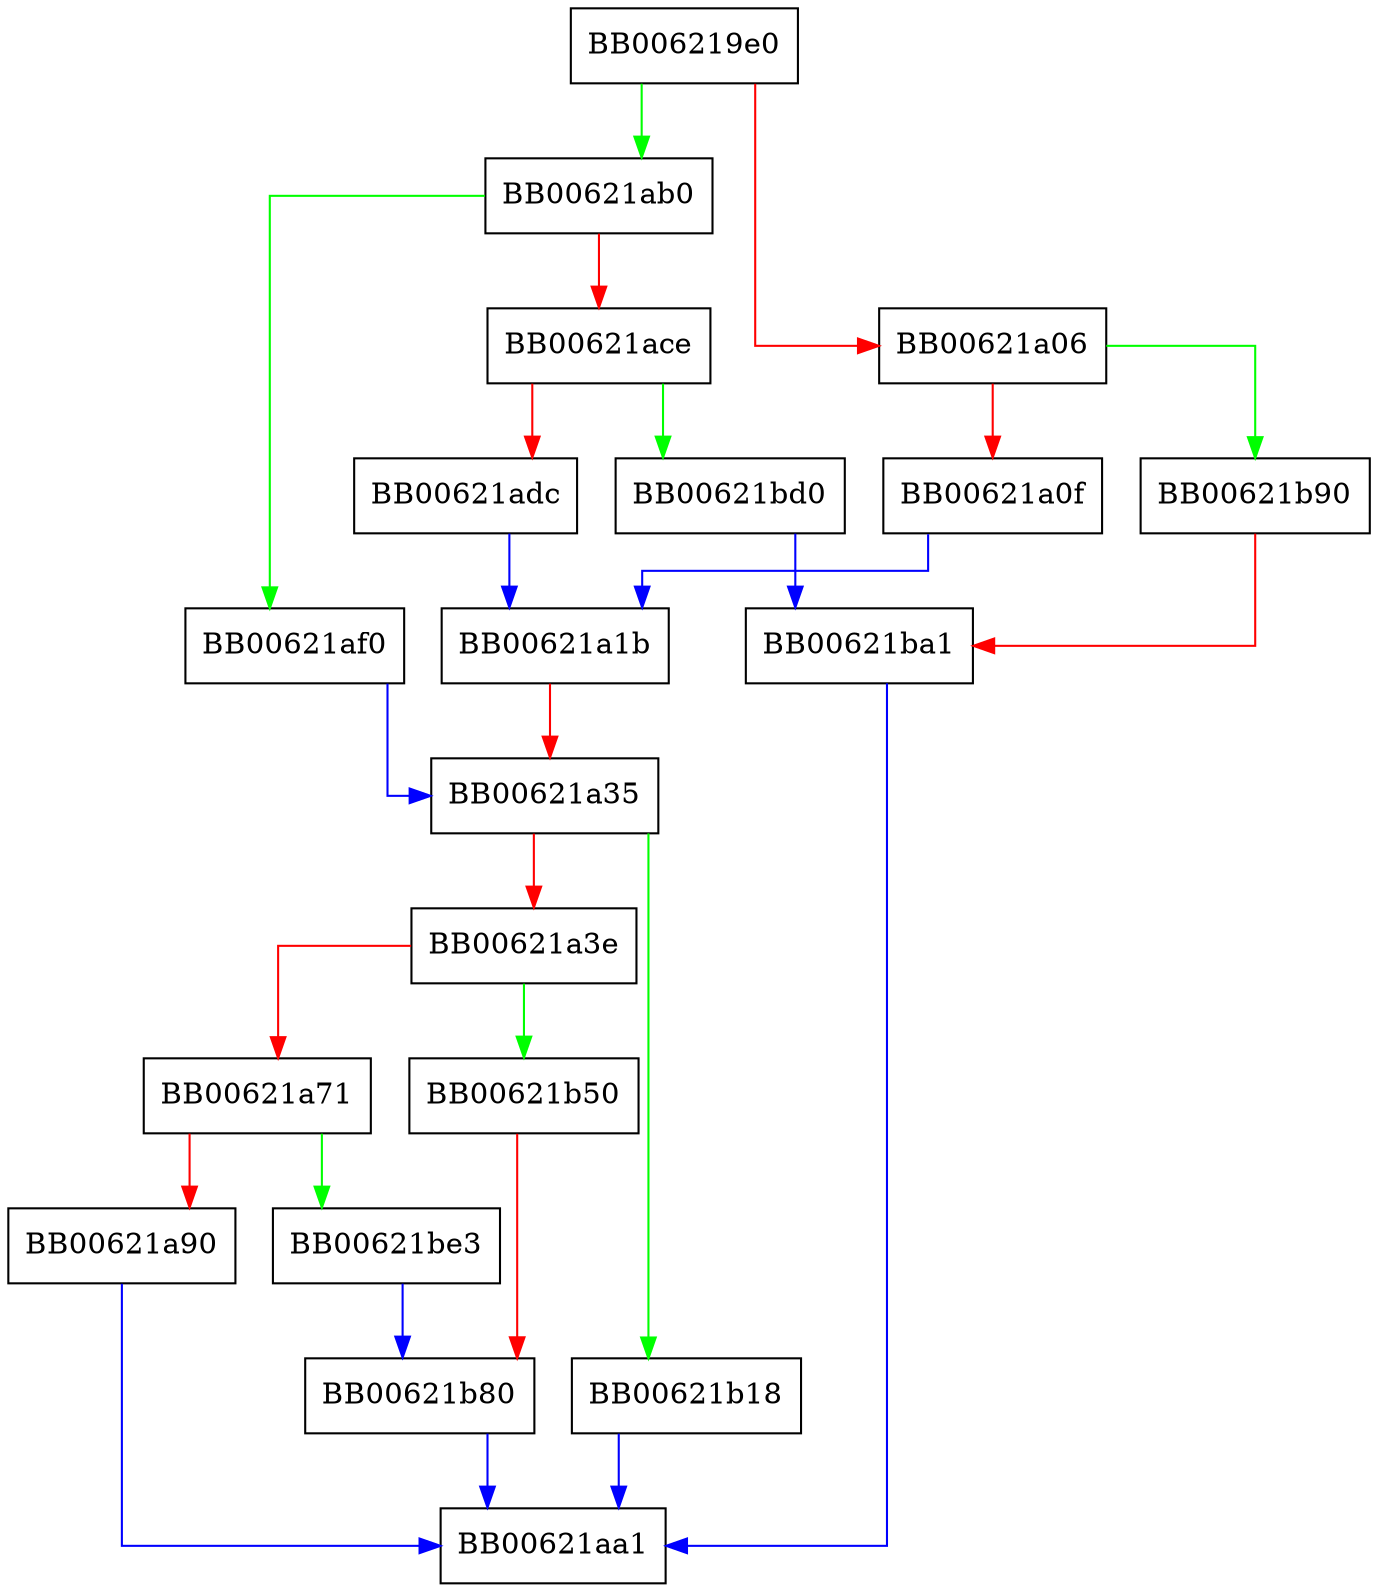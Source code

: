 digraph PKCS8_encrypt {
  node [shape="box"];
  graph [splines=ortho];
  BB006219e0 -> BB00621ab0 [color="green"];
  BB006219e0 -> BB00621a06 [color="red"];
  BB00621a06 -> BB00621b90 [color="green"];
  BB00621a06 -> BB00621a0f [color="red"];
  BB00621a0f -> BB00621a1b [color="blue"];
  BB00621a1b -> BB00621a35 [color="red"];
  BB00621a35 -> BB00621b18 [color="green"];
  BB00621a35 -> BB00621a3e [color="red"];
  BB00621a3e -> BB00621b50 [color="green"];
  BB00621a3e -> BB00621a71 [color="red"];
  BB00621a71 -> BB00621be3 [color="green"];
  BB00621a71 -> BB00621a90 [color="red"];
  BB00621a90 -> BB00621aa1 [color="blue"];
  BB00621ab0 -> BB00621af0 [color="green"];
  BB00621ab0 -> BB00621ace [color="red"];
  BB00621ace -> BB00621bd0 [color="green"];
  BB00621ace -> BB00621adc [color="red"];
  BB00621adc -> BB00621a1b [color="blue"];
  BB00621af0 -> BB00621a35 [color="blue"];
  BB00621b18 -> BB00621aa1 [color="blue"];
  BB00621b50 -> BB00621b80 [color="red"];
  BB00621b80 -> BB00621aa1 [color="blue"];
  BB00621b90 -> BB00621ba1 [color="red"];
  BB00621ba1 -> BB00621aa1 [color="blue"];
  BB00621bd0 -> BB00621ba1 [color="blue"];
  BB00621be3 -> BB00621b80 [color="blue"];
}